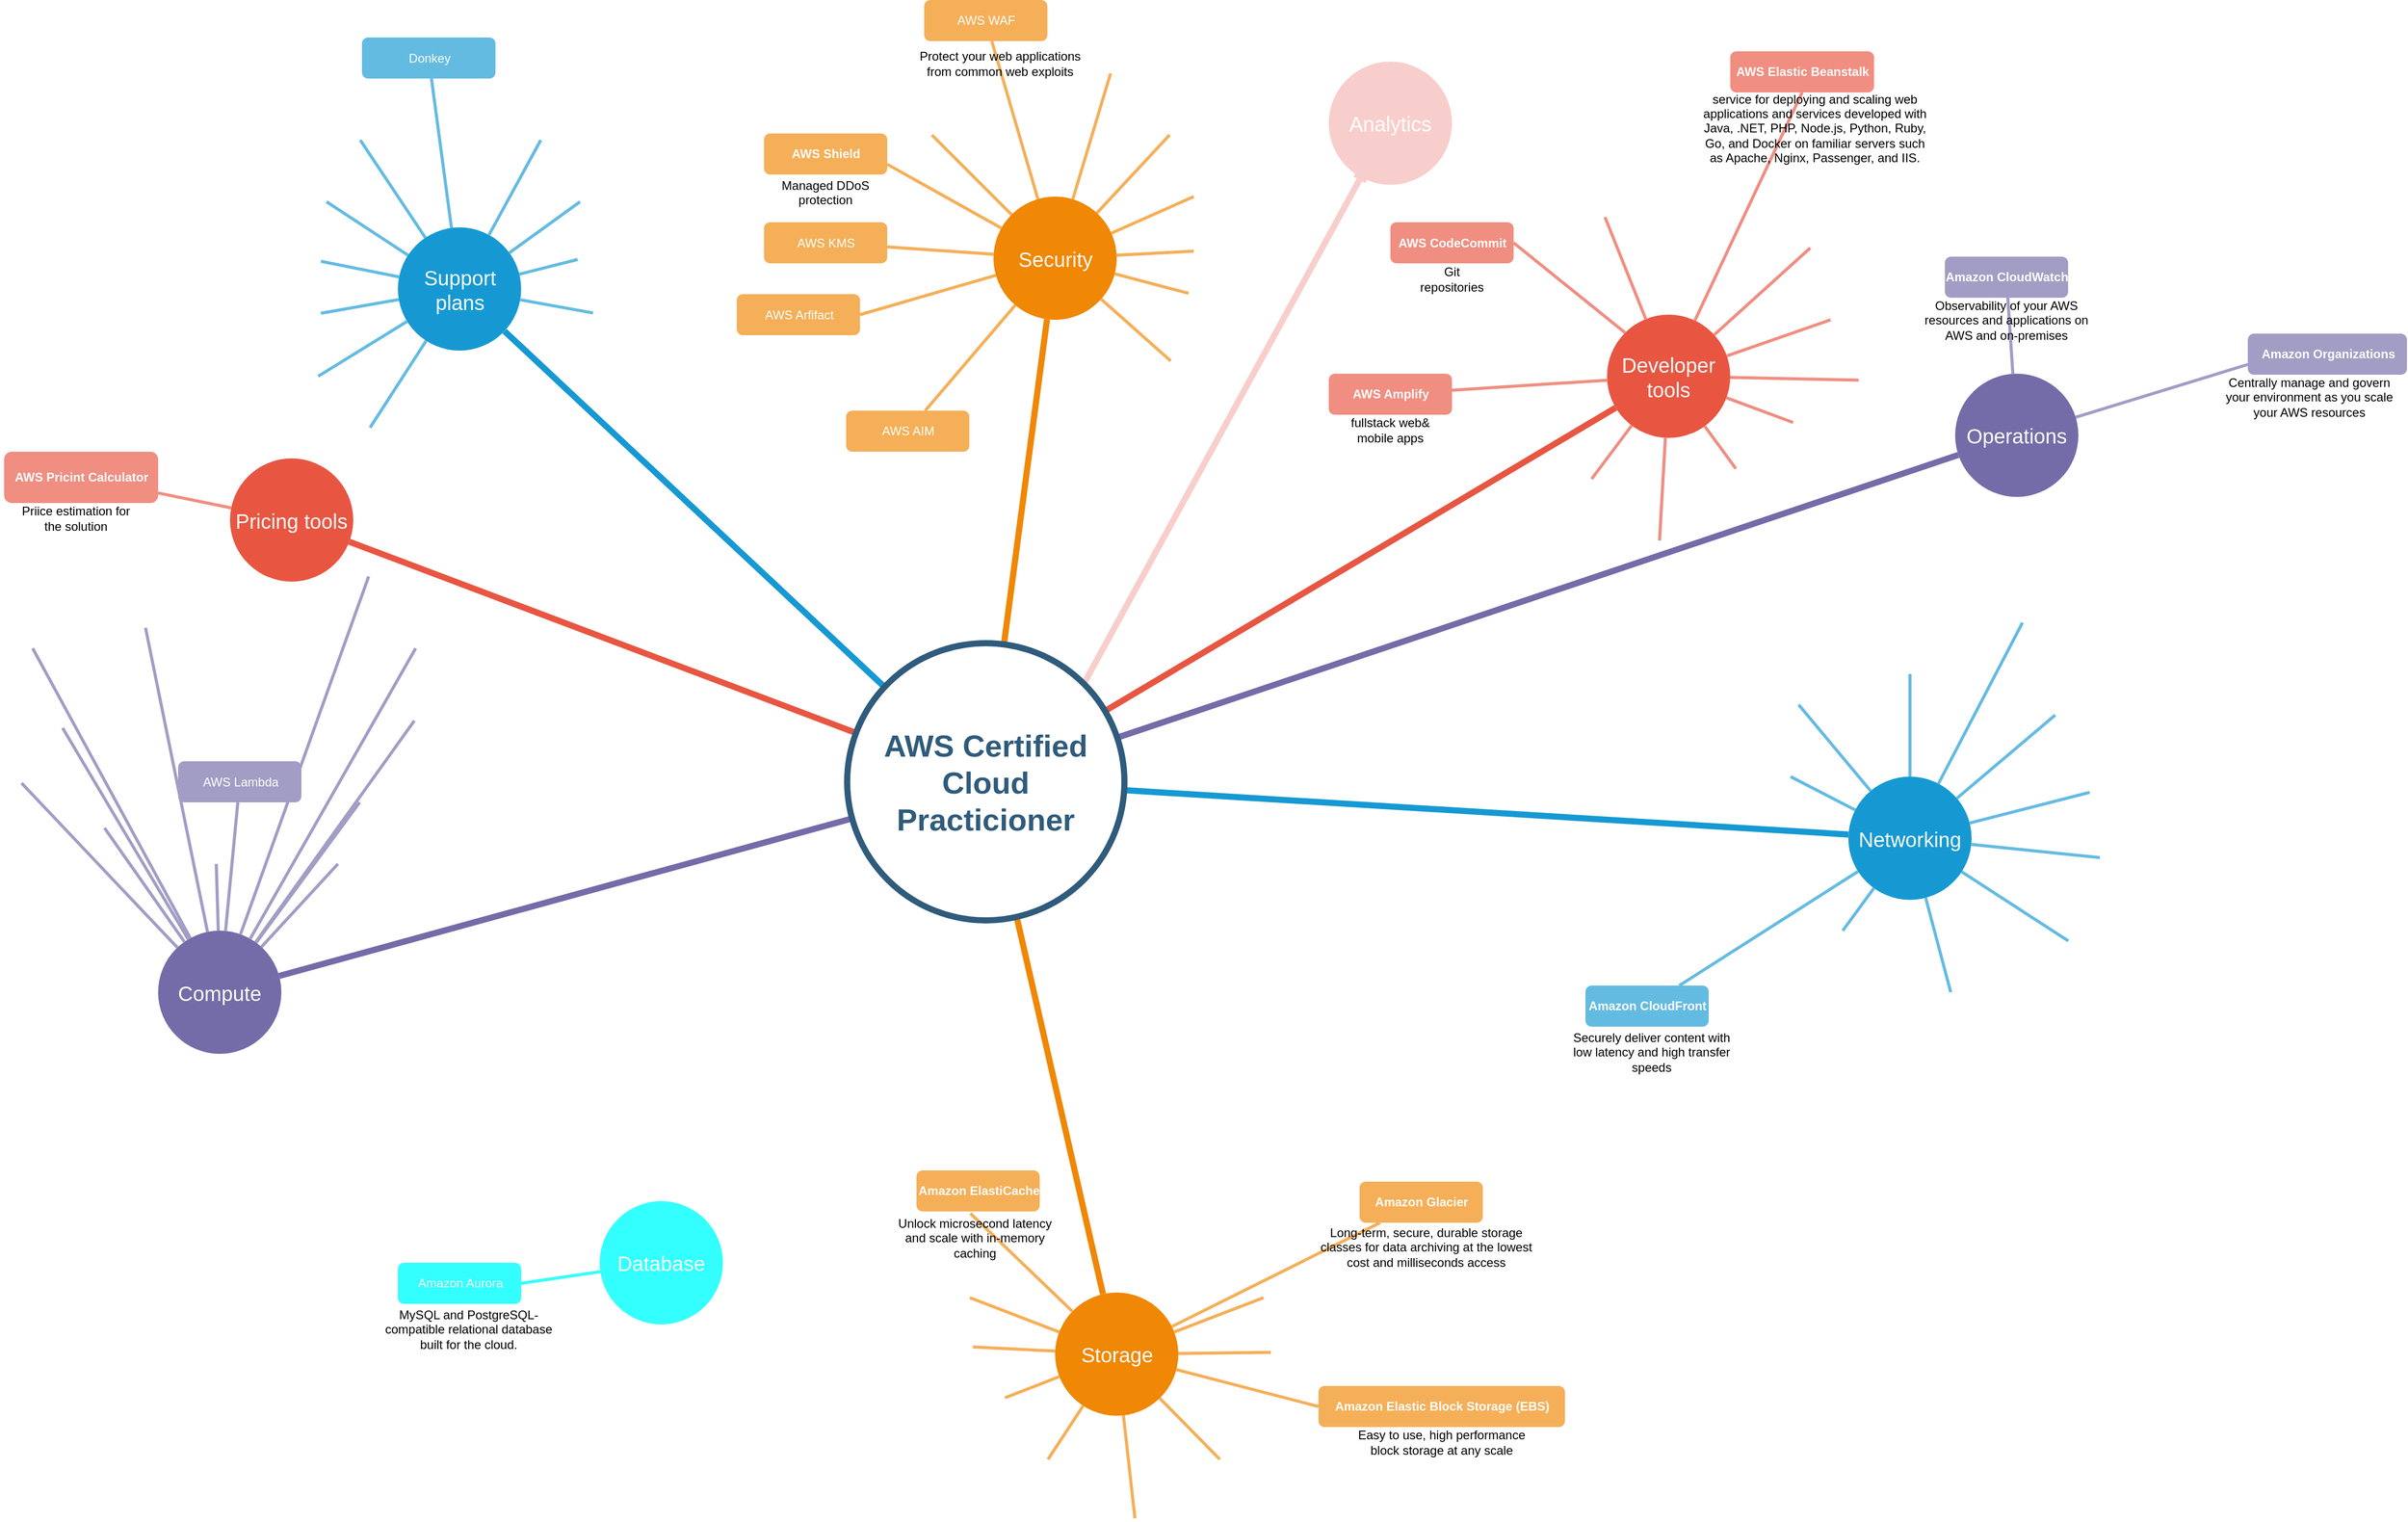 <mxfile version="17.4.5" type="github">
  <diagram id="6a731a19-8d31-9384-78a2-239565b7b9f0" name="Page-1">
    <mxGraphModel dx="1422" dy="762" grid="1" gridSize="10" guides="1" tooltips="1" connect="1" arrows="1" fold="1" page="1" pageScale="1" pageWidth="1169" pageHeight="827" background="none" math="0" shadow="0">
      <root>
        <mxCell id="0" />
        <mxCell id="1" parent="0" />
        <mxCell id="1350" value="Support&lt;br&gt;plans" style="ellipse;whiteSpace=wrap;html=1;shadow=0;fontFamily=Helvetica;fontSize=20;fontColor=#FFFFFF;align=center;strokeWidth=3;fillColor=#1699D3;strokeColor=none;" parent="1" vertex="1">
          <mxGeometry x="523.5" y="271.5" width="120" height="120" as="geometry" />
        </mxCell>
        <mxCell id="1351" value="Security" style="ellipse;whiteSpace=wrap;html=1;shadow=0;fontFamily=Helvetica;fontSize=20;fontColor=#FFFFFF;align=center;strokeWidth=3;fillColor=#F08705;strokeColor=none;gradientColor=none;" parent="1" vertex="1">
          <mxGeometry x="1103.5" y="241.5" width="120" height="120" as="geometry" />
        </mxCell>
        <mxCell id="P4CbewZ5qaZaSDbY6l-O-1546" style="rounded=0;orthogonalLoop=1;jettySize=auto;html=1;exitX=0;exitY=0;exitDx=0;exitDy=0;entryX=1;entryY=0.5;entryDx=0;entryDy=0;endArrow=none;endFill=0;startArrow=none;startFill=0;strokeColor=#F08E81;strokeWidth=3;" edge="1" parent="1" source="1352" target="P4CbewZ5qaZaSDbY6l-O-1542">
          <mxGeometry relative="1" as="geometry" />
        </mxCell>
        <mxCell id="1352" value="Developer tools" style="ellipse;whiteSpace=wrap;html=1;shadow=0;fontFamily=Helvetica;fontSize=20;fontColor=#FFFFFF;align=center;strokeWidth=3;fillColor=#E85642;strokeColor=none;" parent="1" vertex="1">
          <mxGeometry x="1701" y="356.5" width="120" height="120" as="geometry" />
        </mxCell>
        <mxCell id="1353" value="Networking" style="ellipse;whiteSpace=wrap;html=1;shadow=0;fontFamily=Helvetica;fontSize=20;fontColor=#FFFFFF;align=center;strokeWidth=3;fillColor=#1699D3;strokeColor=none;" parent="1" vertex="1">
          <mxGeometry x="1936" y="806.5" width="120" height="120" as="geometry" />
        </mxCell>
        <mxCell id="P4CbewZ5qaZaSDbY6l-O-1590" style="edgeStyle=none;rounded=0;orthogonalLoop=1;jettySize=auto;html=1;entryX=0;entryY=0.75;entryDx=0;entryDy=0;startArrow=none;startFill=0;endArrow=none;endFill=0;strokeColor=#A29DC5;strokeWidth=3;" edge="1" parent="1" source="1354" target="P4CbewZ5qaZaSDbY6l-O-1588">
          <mxGeometry relative="1" as="geometry" />
        </mxCell>
        <mxCell id="1354" value="Operations" style="ellipse;whiteSpace=wrap;html=1;shadow=0;fontFamily=Helvetica;fontSize=20;fontColor=#FFFFFF;align=center;strokeWidth=3;fillColor=#736ca8;strokeColor=none;" parent="1" vertex="1">
          <mxGeometry x="2040" y="414" width="120" height="120" as="geometry" />
        </mxCell>
        <mxCell id="1355" value="Storage" style="ellipse;whiteSpace=wrap;html=1;shadow=0;fontFamily=Helvetica;fontSize=20;fontColor=#FFFFFF;align=center;strokeWidth=3;fillColor=#F08705;strokeColor=none;" parent="1" vertex="1">
          <mxGeometry x="1163.5" y="1309" width="120" height="120" as="geometry" />
        </mxCell>
        <mxCell id="1356" value="Pricing tools" style="ellipse;whiteSpace=wrap;html=1;shadow=0;fontFamily=Helvetica;fontSize=20;fontColor=#FFFFFF;align=center;strokeWidth=3;fillColor=#E85642;strokeColor=none;" parent="1" vertex="1">
          <mxGeometry x="360" y="496.5" width="120" height="120" as="geometry" />
        </mxCell>
        <mxCell id="1357" value="AWS AIM" style="rounded=1;fillColor=#f5af58;strokeColor=none;strokeWidth=3;shadow=0;html=1;fontColor=#FFFFFF;" parent="1" vertex="1">
          <mxGeometry x="960" y="450" width="120" height="40" as="geometry" />
        </mxCell>
        <mxCell id="1359" style="endArrow=none;strokeWidth=6;strokeColor=#1699D3;html=1;" parent="1" source="1515" target="1350" edge="1">
          <mxGeometry relative="1" as="geometry" />
        </mxCell>
        <mxCell id="1360" style="endArrow=none;strokeWidth=6;strokeColor=#f08705;html=1;" parent="1" source="1515" target="1351" edge="1">
          <mxGeometry relative="1" as="geometry" />
        </mxCell>
        <mxCell id="1361" style="endArrow=none;strokeWidth=6;strokeColor=#E85642;html=1;" parent="1" source="1515" target="1352" edge="1">
          <mxGeometry relative="1" as="geometry" />
        </mxCell>
        <mxCell id="1362" style="endArrow=none;strokeWidth=6;strokeColor=#1699D3;html=1;" parent="1" source="1515" target="1353" edge="1">
          <mxGeometry relative="1" as="geometry" />
        </mxCell>
        <mxCell id="1363" style="endArrow=none;strokeWidth=6;strokeColor=#736CA8;html=1;" parent="1" source="1515" target="1516" edge="1">
          <mxGeometry relative="1" as="geometry" />
        </mxCell>
        <mxCell id="1364" style="endArrow=none;strokeWidth=6;strokeColor=#736ca8;html=1;" parent="1" source="1515" target="1354" edge="1">
          <mxGeometry relative="1" as="geometry" />
        </mxCell>
        <mxCell id="1365" value="" style="edgeStyle=none;endArrow=none;strokeWidth=6;strokeColor=#F08705;html=1;" parent="1" source="1515" target="1355" edge="1">
          <mxGeometry x="181" y="226.5" width="100" height="100" as="geometry">
            <mxPoint x="181" y="326.5" as="sourcePoint" />
            <mxPoint x="281" y="226.5" as="targetPoint" />
          </mxGeometry>
        </mxCell>
        <mxCell id="1366" value="" style="edgeStyle=none;endArrow=none;strokeWidth=6;strokeColor=#E85642;html=1;" parent="1" source="1515" target="1356" edge="1">
          <mxGeometry x="181" y="226.5" width="100" height="100" as="geometry">
            <mxPoint x="181" y="326.5" as="sourcePoint" />
            <mxPoint x="281" y="226.5" as="targetPoint" />
          </mxGeometry>
        </mxCell>
        <mxCell id="1372" value="Donkey" style="rounded=1;fillColor=#64BBE2;strokeColor=none;strokeWidth=3;shadow=0;html=1;fontColor=#FFFFFF;" parent="1" vertex="1">
          <mxGeometry x="488.5" y="86.5" width="130" height="40" as="geometry" />
        </mxCell>
        <mxCell id="1377" value="" style="edgeStyle=none;endArrow=none;strokeWidth=3;strokeColor=#64BBE2;html=1;" parent="1" source="1350" edge="1">
          <mxGeometry x="-221.5" y="56.5" width="100" height="100" as="geometry">
            <mxPoint x="-221.5" y="156.5" as="sourcePoint" />
            <mxPoint x="713.5" y="354.833" as="targetPoint" />
          </mxGeometry>
        </mxCell>
        <mxCell id="1378" value="" style="edgeStyle=none;endArrow=none;strokeWidth=3;strokeColor=#64BBE2;html=1;" parent="1" source="1350" edge="1">
          <mxGeometry x="-221.5" y="56.5" width="100" height="100" as="geometry">
            <mxPoint x="-221.5" y="156.5" as="sourcePoint" />
            <mxPoint x="496.403" y="466.5" as="targetPoint" />
          </mxGeometry>
        </mxCell>
        <mxCell id="1379" value="" style="edgeStyle=none;endArrow=none;strokeWidth=3;strokeColor=#64BBE2;html=1;" parent="1" source="1350" edge="1">
          <mxGeometry x="-221.5" y="56.5" width="100" height="100" as="geometry">
            <mxPoint x="-221.5" y="156.5" as="sourcePoint" />
            <mxPoint x="445.881" y="416.5" as="targetPoint" />
          </mxGeometry>
        </mxCell>
        <mxCell id="1380" value="" style="edgeStyle=none;endArrow=none;strokeWidth=3;strokeColor=#64BBE2;html=1;" parent="1" source="1350" edge="1">
          <mxGeometry x="-221.5" y="56.5" width="100" height="100" as="geometry">
            <mxPoint x="-221.5" y="156.5" as="sourcePoint" />
            <mxPoint x="448.5" y="355.125" as="targetPoint" />
          </mxGeometry>
        </mxCell>
        <mxCell id="1381" value="" style="edgeStyle=none;endArrow=none;strokeWidth=3;strokeColor=#64BBE2;html=1;" parent="1" source="1350" edge="1">
          <mxGeometry x="-221.5" y="56.5" width="100" height="100" as="geometry">
            <mxPoint x="-221.5" y="156.5" as="sourcePoint" />
            <mxPoint x="448.5" y="304.5" as="targetPoint" />
          </mxGeometry>
        </mxCell>
        <mxCell id="1382" value="" style="edgeStyle=none;endArrow=none;strokeWidth=3;strokeColor=#64BBE2;html=1;" parent="1" source="1350" edge="1">
          <mxGeometry x="-221.5" y="56.5" width="100" height="100" as="geometry">
            <mxPoint x="-221.5" y="156.5" as="sourcePoint" />
            <mxPoint x="453.976" y="246.5" as="targetPoint" />
          </mxGeometry>
        </mxCell>
        <mxCell id="1383" value="" style="edgeStyle=none;endArrow=none;strokeWidth=3;strokeColor=#64BBE2;html=1;" parent="1" source="1350" edge="1">
          <mxGeometry x="-221.5" y="56.5" width="100" height="100" as="geometry">
            <mxPoint x="-221.5" y="156.5" as="sourcePoint" />
            <mxPoint x="486.833" y="186.5" as="targetPoint" />
          </mxGeometry>
        </mxCell>
        <mxCell id="1384" value="" style="edgeStyle=none;endArrow=none;strokeWidth=3;strokeColor=#64BBE2;html=1;" parent="1" source="1350" target="1372" edge="1">
          <mxGeometry x="-221.5" y="56.5" width="100" height="100" as="geometry">
            <mxPoint x="-221.5" y="156.5" as="sourcePoint" />
            <mxPoint x="-121.5" y="56.5" as="targetPoint" />
          </mxGeometry>
        </mxCell>
        <mxCell id="1385" value="" style="edgeStyle=none;endArrow=none;strokeWidth=3;strokeColor=#64BBE2;html=1;" parent="1" source="1350" edge="1">
          <mxGeometry x="-221.5" y="56.5" width="100" height="100" as="geometry">
            <mxPoint x="-221.5" y="156.5" as="sourcePoint" />
            <mxPoint x="662.591" y="186.5" as="targetPoint" />
          </mxGeometry>
        </mxCell>
        <mxCell id="1386" value="" style="edgeStyle=none;endArrow=none;strokeWidth=3;strokeColor=#64BBE2;html=1;" parent="1" source="1350" edge="1">
          <mxGeometry x="-221.5" y="56.5" width="100" height="100" as="geometry">
            <mxPoint x="-221.5" y="156.5" as="sourcePoint" />
            <mxPoint x="700.881" y="246.5" as="targetPoint" />
          </mxGeometry>
        </mxCell>
        <mxCell id="1387" value="" style="edgeStyle=none;endArrow=none;strokeWidth=3;strokeColor=#64BBE2;html=1;" parent="1" source="1350" edge="1">
          <mxGeometry x="-221.5" y="56.5" width="100" height="100" as="geometry">
            <mxPoint x="-221.5" y="156.5" as="sourcePoint" />
            <mxPoint x="698.5" y="302.75" as="targetPoint" />
          </mxGeometry>
        </mxCell>
        <mxCell id="1399" value="" style="edgeStyle=none;endArrow=none;strokeWidth=3;strokeColor=#F5AF58;html=1;" parent="1" source="1351" target="1357" edge="1">
          <mxGeometry x="3.5" y="21.5" width="100" height="100" as="geometry">
            <mxPoint x="3.5" y="121.5" as="sourcePoint" />
            <mxPoint x="103.5" y="21.5" as="targetPoint" />
          </mxGeometry>
        </mxCell>
        <mxCell id="1400" value="" style="edgeStyle=none;endArrow=none;strokeWidth=3;strokeColor=#F5AF58;html=1;entryX=1;entryY=0.5;entryDx=0;entryDy=0;" parent="1" source="1351" edge="1" target="XBXUHwZQsRKUEbLr382d-1542">
          <mxGeometry x="3.5" y="21.5" width="100" height="100" as="geometry">
            <mxPoint x="3.5" y="121.5" as="sourcePoint" />
            <mxPoint x="1033.5" y="342.553" as="targetPoint" />
          </mxGeometry>
        </mxCell>
        <mxCell id="1401" value="" style="edgeStyle=none;endArrow=none;strokeWidth=3;strokeColor=#F5AF58;html=1;" parent="1" source="1351" edge="1" target="Go3iSsEfG03xtx_T8QIx-1542">
          <mxGeometry x="3.5" y="21.5" width="100" height="100" as="geometry">
            <mxPoint x="3.5" y="121.5" as="sourcePoint" />
            <mxPoint x="1023.5" y="294.5" as="targetPoint" />
          </mxGeometry>
        </mxCell>
        <mxCell id="1402" value="" style="edgeStyle=none;endArrow=none;strokeWidth=3;strokeColor=#F5AF58;html=1;entryX=1;entryY=0.75;entryDx=0;entryDy=0;" parent="1" source="1351" edge="1" target="P4CbewZ5qaZaSDbY6l-O-1575">
          <mxGeometry x="3.5" y="21.5" width="100" height="100" as="geometry">
            <mxPoint x="3.5" y="121.5" as="sourcePoint" />
            <mxPoint x="1028.5" y="241.5" as="targetPoint" />
          </mxGeometry>
        </mxCell>
        <mxCell id="1403" value="" style="edgeStyle=none;endArrow=none;strokeWidth=3;strokeColor=#F5AF58;html=1;" parent="1" source="1351" edge="1">
          <mxGeometry x="3.5" y="21.5" width="100" height="100" as="geometry">
            <mxPoint x="3.5" y="121.5" as="sourcePoint" />
            <mxPoint x="1043.5" y="181.5" as="targetPoint" />
          </mxGeometry>
        </mxCell>
        <mxCell id="1404" value="" style="edgeStyle=none;endArrow=none;strokeWidth=3;strokeColor=#F5AF58;html=1;" parent="1" source="1351" edge="1" target="P4CbewZ5qaZaSDbY6l-O-1578">
          <mxGeometry x="3.5" y="21.5" width="100" height="100" as="geometry">
            <mxPoint x="3.5" y="121.5" as="sourcePoint" />
            <mxPoint x="1100.5" y="121.5" as="targetPoint" />
          </mxGeometry>
        </mxCell>
        <mxCell id="1405" value="" style="edgeStyle=none;endArrow=none;strokeWidth=3;strokeColor=#F5AF58;html=1;" parent="1" source="1351" edge="1">
          <mxGeometry x="3.5" y="21.5" width="100" height="100" as="geometry">
            <mxPoint x="3.5" y="121.5" as="sourcePoint" />
            <mxPoint x="1217.5" y="121.5" as="targetPoint" />
          </mxGeometry>
        </mxCell>
        <mxCell id="1406" value="" style="edgeStyle=none;endArrow=none;strokeWidth=3;strokeColor=#F5AF58;html=1;" parent="1" source="1351" edge="1">
          <mxGeometry x="3.5" y="21.5" width="100" height="100" as="geometry">
            <mxPoint x="3.5" y="121.5" as="sourcePoint" />
            <mxPoint x="1274.929" y="181.5" as="targetPoint" />
          </mxGeometry>
        </mxCell>
        <mxCell id="1407" value="" style="edgeStyle=none;endArrow=none;strokeWidth=3;strokeColor=#F5AF58;html=1;" parent="1" source="1351" edge="1">
          <mxGeometry x="3.5" y="21.5" width="100" height="100" as="geometry">
            <mxPoint x="3.5" y="121.5" as="sourcePoint" />
            <mxPoint x="1298.5" y="241.5" as="targetPoint" />
          </mxGeometry>
        </mxCell>
        <mxCell id="1408" value="" style="edgeStyle=none;endArrow=none;strokeWidth=3;strokeColor=#F5AF58;html=1;" parent="1" source="1351" edge="1">
          <mxGeometry x="3.5" y="21.5" width="100" height="100" as="geometry">
            <mxPoint x="3.5" y="121.5" as="sourcePoint" />
            <mxPoint x="1298.5" y="294.577" as="targetPoint" />
          </mxGeometry>
        </mxCell>
        <mxCell id="1409" value="" style="edgeStyle=none;endArrow=none;strokeWidth=3;strokeColor=#F5AF58;html=1;" parent="1" source="1351" edge="1">
          <mxGeometry x="3.5" y="21.5" width="100" height="100" as="geometry">
            <mxPoint x="3.5" y="121.5" as="sourcePoint" />
            <mxPoint x="1293.5" y="335.711" as="targetPoint" />
          </mxGeometry>
        </mxCell>
        <mxCell id="1410" value="" style="edgeStyle=none;endArrow=none;strokeWidth=3;strokeColor=#F5AF58;html=1;" parent="1" source="1351" edge="1">
          <mxGeometry x="3.5" y="21.5" width="100" height="100" as="geometry">
            <mxPoint x="3.5" y="121.5" as="sourcePoint" />
            <mxPoint x="1276" y="401.5" as="targetPoint" />
          </mxGeometry>
        </mxCell>
        <mxCell id="1423" value="" style="edgeStyle=none;endArrow=none;strokeWidth=3;strokeColor=#F08E81;html=1;" parent="1" source="1352" edge="1">
          <mxGeometry x="31" y="106.5" width="100" height="100" as="geometry">
            <mxPoint x="31" y="206.5" as="sourcePoint" />
            <mxPoint x="1686" y="516.5" as="targetPoint" />
          </mxGeometry>
        </mxCell>
        <mxCell id="1424" value="" style="edgeStyle=none;endArrow=none;strokeWidth=3;strokeColor=#F08E81;html=1;" parent="1" source="1352" target="1413" edge="1">
          <mxGeometry x="31" y="106.5" width="100" height="100" as="geometry">
            <mxPoint x="31" y="206.5" as="sourcePoint" />
            <mxPoint x="131" y="106.5" as="targetPoint" />
          </mxGeometry>
        </mxCell>
        <mxCell id="1427" value="" style="edgeStyle=none;endArrow=none;strokeWidth=3;strokeColor=#F08E81;html=1;" parent="1" source="1352" edge="1">
          <mxGeometry x="31" y="106.5" width="100" height="100" as="geometry">
            <mxPoint x="31" y="206.5" as="sourcePoint" />
            <mxPoint x="1699" y="261.5" as="targetPoint" />
          </mxGeometry>
        </mxCell>
        <mxCell id="1428" value="" style="edgeStyle=none;endArrow=none;strokeWidth=3;strokeColor=#F08E81;html=1;entryX=0.5;entryY=1;entryDx=0;entryDy=0;" parent="1" source="1352" edge="1" target="P4CbewZ5qaZaSDbY6l-O-1584">
          <mxGeometry x="31" y="106.5" width="100" height="100" as="geometry">
            <mxPoint x="31" y="206.5" as="sourcePoint" />
            <mxPoint x="1820.348" y="206.5" as="targetPoint" />
          </mxGeometry>
        </mxCell>
        <mxCell id="1429" value="" style="edgeStyle=none;endArrow=none;strokeWidth=3;strokeColor=#F08E81;html=1;" parent="1" source="1352" edge="1">
          <mxGeometry x="31" y="106.5" width="100" height="100" as="geometry">
            <mxPoint x="31" y="206.5" as="sourcePoint" />
            <mxPoint x="1898.931" y="291.5" as="targetPoint" />
          </mxGeometry>
        </mxCell>
        <mxCell id="1430" value="" style="edgeStyle=none;endArrow=none;strokeWidth=3;strokeColor=#F08E81;html=1;" parent="1" source="1352" edge="1">
          <mxGeometry x="31" y="106.5" width="100" height="100" as="geometry">
            <mxPoint x="31" y="206.5" as="sourcePoint" />
            <mxPoint x="1918.667" y="361.5" as="targetPoint" />
          </mxGeometry>
        </mxCell>
        <mxCell id="1431" value="" style="edgeStyle=none;endArrow=none;strokeWidth=3;strokeColor=#F08E81;html=1;" parent="1" source="1352" edge="1">
          <mxGeometry x="31" y="106.5" width="100" height="100" as="geometry">
            <mxPoint x="31" y="206.5" as="sourcePoint" />
            <mxPoint x="1946" y="420.276" as="targetPoint" />
          </mxGeometry>
        </mxCell>
        <mxCell id="1432" value="" style="edgeStyle=none;endArrow=none;strokeWidth=3;strokeColor=#F08E81;html=1;" parent="1" source="1352" edge="1">
          <mxGeometry x="31" y="106.5" width="100" height="100" as="geometry">
            <mxPoint x="31" y="206.5" as="sourcePoint" />
            <mxPoint x="1882.154" y="461.5" as="targetPoint" />
          </mxGeometry>
        </mxCell>
        <mxCell id="1433" value="" style="edgeStyle=none;endArrow=none;strokeWidth=3;strokeColor=#F08E81;html=1;" parent="1" source="1352" edge="1">
          <mxGeometry x="31" y="106.5" width="100" height="100" as="geometry">
            <mxPoint x="31" y="206.5" as="sourcePoint" />
            <mxPoint x="1826.455" y="506.5" as="targetPoint" />
          </mxGeometry>
        </mxCell>
        <mxCell id="1434" value="" style="edgeStyle=none;endArrow=none;strokeWidth=3;strokeColor=#F08E81;html=1;" parent="1" source="1352" edge="1">
          <mxGeometry x="31" y="106.5" width="100" height="100" as="geometry">
            <mxPoint x="31" y="206.5" as="sourcePoint" />
            <mxPoint x="1752.111" y="576.5" as="targetPoint" />
          </mxGeometry>
        </mxCell>
        <mxCell id="1446" value="" style="edgeStyle=none;endArrow=none;strokeWidth=3;strokeColor=#64BBE2;html=1;" parent="1" source="1353" edge="1">
          <mxGeometry x="-24" y="196.5" width="100" height="100" as="geometry">
            <mxPoint x="-24" y="296.5" as="sourcePoint" />
            <mxPoint x="1879.75" y="806.5" as="targetPoint" />
          </mxGeometry>
        </mxCell>
        <mxCell id="1447" value="" style="edgeStyle=none;endArrow=none;strokeWidth=3;strokeColor=#64BBE2;html=1;" parent="1" source="1353" edge="1">
          <mxGeometry x="-24" y="196.5" width="100" height="100" as="geometry">
            <mxPoint x="-24" y="296.5" as="sourcePoint" />
            <mxPoint x="1887.667" y="736.5" as="targetPoint" />
          </mxGeometry>
        </mxCell>
        <mxCell id="1448" value="" style="edgeStyle=none;endArrow=none;strokeWidth=3;strokeColor=#64BBE2;html=1;" parent="1" source="1353" edge="1">
          <mxGeometry x="-24" y="196.5" width="100" height="100" as="geometry">
            <mxPoint x="-24" y="296.5" as="sourcePoint" />
            <mxPoint x="1996" y="706.5" as="targetPoint" />
          </mxGeometry>
        </mxCell>
        <mxCell id="1449" value="" style="edgeStyle=none;endArrow=none;strokeWidth=3;strokeColor=#64BBE2;html=1;" parent="1" source="1353" edge="1">
          <mxGeometry x="-24" y="196.5" width="100" height="100" as="geometry">
            <mxPoint x="-24" y="296.5" as="sourcePoint" />
            <mxPoint x="2105.565" y="656.5" as="targetPoint" />
          </mxGeometry>
        </mxCell>
        <mxCell id="1450" value="" style="edgeStyle=none;endArrow=none;strokeWidth=3;strokeColor=#64BBE2;html=1;" parent="1" source="1353" edge="1">
          <mxGeometry x="-24" y="196.5" width="100" height="100" as="geometry">
            <mxPoint x="-24" y="296.5" as="sourcePoint" />
            <mxPoint x="2137.429" y="746.5" as="targetPoint" />
          </mxGeometry>
        </mxCell>
        <mxCell id="1451" value="" style="edgeStyle=none;endArrow=none;strokeWidth=3;strokeColor=#64BBE2;html=1;" parent="1" source="1353" edge="1">
          <mxGeometry x="-24" y="196.5" width="100" height="100" as="geometry">
            <mxPoint x="-24" y="296.5" as="sourcePoint" />
            <mxPoint x="2171" y="821.819" as="targetPoint" />
          </mxGeometry>
        </mxCell>
        <mxCell id="1452" value="" style="edgeStyle=none;endArrow=none;strokeWidth=3;strokeColor=#64BBE2;html=1;" parent="1" source="1353" edge="1">
          <mxGeometry x="-24" y="196.5" width="100" height="100" as="geometry">
            <mxPoint x="-24" y="296.5" as="sourcePoint" />
            <mxPoint x="2181" y="885.378" as="targetPoint" />
          </mxGeometry>
        </mxCell>
        <mxCell id="1453" value="" style="edgeStyle=none;endArrow=none;strokeWidth=3;strokeColor=#64BBE2;html=1;" parent="1" source="1353" edge="1">
          <mxGeometry x="-24" y="196.5" width="100" height="100" as="geometry">
            <mxPoint x="-24" y="296.5" as="sourcePoint" />
            <mxPoint x="2150.167" y="966.5" as="targetPoint" />
          </mxGeometry>
        </mxCell>
        <mxCell id="1454" value="" style="edgeStyle=none;endArrow=none;strokeWidth=3;strokeColor=#64BBE2;html=1;" parent="1" source="1353" edge="1">
          <mxGeometry x="-24" y="196.5" width="100" height="100" as="geometry">
            <mxPoint x="-24" y="296.5" as="sourcePoint" />
            <mxPoint x="2035.706" y="1016.5" as="targetPoint" />
          </mxGeometry>
        </mxCell>
        <mxCell id="1455" value="" style="edgeStyle=none;endArrow=none;strokeWidth=3;strokeColor=#64BBE2;html=1;" parent="1" source="1353" edge="1">
          <mxGeometry x="-24" y="196.5" width="100" height="100" as="geometry">
            <mxPoint x="-24" y="296.5" as="sourcePoint" />
            <mxPoint x="1930.545" y="956.5" as="targetPoint" />
          </mxGeometry>
        </mxCell>
        <mxCell id="1456" value="" style="edgeStyle=none;endArrow=none;strokeWidth=3;strokeColor=#64BBE2;html=1;" parent="1" source="1353" target="1445" edge="1">
          <mxGeometry x="-24" y="196.5" width="100" height="100" as="geometry">
            <mxPoint x="-24" y="296.5" as="sourcePoint" />
            <mxPoint x="76" y="196.5" as="targetPoint" />
          </mxGeometry>
        </mxCell>
        <mxCell id="1463" value="" style="edgeStyle=none;endArrow=none;strokeWidth=3;strokeColor=#A29DC5;html=1;" parent="1" source="1354" target="1460" edge="1">
          <mxGeometry x="251" y="-103.5" width="100" height="100" as="geometry">
            <mxPoint x="251" y="-3.5" as="sourcePoint" />
            <mxPoint x="351" y="-103.5" as="targetPoint" />
          </mxGeometry>
        </mxCell>
        <mxCell id="1479" value="" style="edgeStyle=none;endArrow=none;strokeWidth=3;strokeColor=#F5AF58;html=1;" parent="1" source="1355" target="1478" edge="1">
          <mxGeometry x="243.5" y="39" width="100" height="100" as="geometry">
            <mxPoint x="243.5" y="139" as="sourcePoint" />
            <mxPoint x="343.5" y="39" as="targetPoint" />
          </mxGeometry>
        </mxCell>
        <mxCell id="1480" value="" style="edgeStyle=none;endArrow=none;strokeWidth=3;strokeColor=#F5AF58;html=1;" parent="1" source="1355" edge="1">
          <mxGeometry x="243.5" y="39" width="100" height="100" as="geometry">
            <mxPoint x="243.5" y="139" as="sourcePoint" />
            <mxPoint x="1366.5" y="1314" as="targetPoint" />
          </mxGeometry>
        </mxCell>
        <mxCell id="1481" value="" style="edgeStyle=none;endArrow=none;strokeWidth=3;strokeColor=#F5AF58;html=1;" parent="1" source="1355" edge="1">
          <mxGeometry x="243.5" y="39" width="100" height="100" as="geometry">
            <mxPoint x="243.5" y="139" as="sourcePoint" />
            <mxPoint x="1373.5" y="1367.214" as="targetPoint" />
          </mxGeometry>
        </mxCell>
        <mxCell id="1482" value="" style="edgeStyle=none;endArrow=none;strokeWidth=3;strokeColor=#F5AF58;html=1;entryX=0;entryY=0.5;entryDx=0;entryDy=0;" parent="1" source="1355" edge="1" target="P4CbewZ5qaZaSDbY6l-O-1566">
          <mxGeometry x="243.5" y="39" width="100" height="100" as="geometry">
            <mxPoint x="243.5" y="139" as="sourcePoint" />
            <mxPoint x="1349.3" y="1411.5" as="targetPoint" />
          </mxGeometry>
        </mxCell>
        <mxCell id="1483" value="" style="edgeStyle=none;endArrow=none;strokeWidth=3;strokeColor=#F5AF58;html=1;" parent="1" source="1355" edge="1">
          <mxGeometry x="243.5" y="39" width="100" height="100" as="geometry">
            <mxPoint x="243.5" y="139" as="sourcePoint" />
            <mxPoint x="1323.908" y="1471.5" as="targetPoint" />
          </mxGeometry>
        </mxCell>
        <mxCell id="1484" value="" style="edgeStyle=none;endArrow=none;strokeWidth=3;strokeColor=#F5AF58;html=1;" parent="1" source="1355" edge="1">
          <mxGeometry x="243.5" y="39" width="100" height="100" as="geometry">
            <mxPoint x="243.5" y="139" as="sourcePoint" />
            <mxPoint x="1241.278" y="1529" as="targetPoint" />
          </mxGeometry>
        </mxCell>
        <mxCell id="1485" value="" style="edgeStyle=none;endArrow=none;strokeWidth=3;strokeColor=#F5AF58;html=1;" parent="1" source="1355" edge="1">
          <mxGeometry x="243.5" y="39" width="100" height="100" as="geometry">
            <mxPoint x="243.5" y="139" as="sourcePoint" />
            <mxPoint x="1156.561" y="1471.5" as="targetPoint" />
          </mxGeometry>
        </mxCell>
        <mxCell id="1486" value="" style="edgeStyle=none;endArrow=none;strokeWidth=3;strokeColor=#F5AF58;html=1;" parent="1" source="1355" edge="1">
          <mxGeometry x="243.5" y="39" width="100" height="100" as="geometry">
            <mxPoint x="243.5" y="139" as="sourcePoint" />
            <mxPoint x="1114.7" y="1411.5" as="targetPoint" />
          </mxGeometry>
        </mxCell>
        <mxCell id="1487" value="" style="edgeStyle=none;endArrow=none;strokeWidth=3;strokeColor=#F5AF58;html=1;" parent="1" source="1355" edge="1">
          <mxGeometry x="243.5" y="39" width="100" height="100" as="geometry">
            <mxPoint x="243.5" y="139" as="sourcePoint" />
            <mxPoint x="1083.5" y="1362" as="targetPoint" />
          </mxGeometry>
        </mxCell>
        <mxCell id="1488" value="" style="edgeStyle=none;endArrow=none;strokeWidth=3;strokeColor=#F5AF58;html=1;" parent="1" source="1355" edge="1">
          <mxGeometry x="243.5" y="39" width="100" height="100" as="geometry">
            <mxPoint x="243.5" y="139" as="sourcePoint" />
            <mxPoint x="1080.5" y="1314" as="targetPoint" />
          </mxGeometry>
        </mxCell>
        <mxCell id="1489" value="" style="edgeStyle=none;endArrow=none;strokeWidth=3;strokeColor=#F5AF58;html=1;entryX=0.438;entryY=1.05;entryDx=0;entryDy=0;entryPerimeter=0;" parent="1" source="1355" edge="1" target="P4CbewZ5qaZaSDbY6l-O-1572">
          <mxGeometry x="243.5" y="39" width="100" height="100" as="geometry">
            <mxPoint x="243.5" y="139" as="sourcePoint" />
            <mxPoint x="1107.786" y="1249" as="targetPoint" />
          </mxGeometry>
        </mxCell>
        <mxCell id="1504" value="" style="edgeStyle=none;endArrow=none;strokeWidth=3;strokeColor=#F08E81;html=1;" parent="1" source="1356" target="1491" edge="1">
          <mxGeometry x="188.5" y="51.5" width="100" height="100" as="geometry">
            <mxPoint x="188.5" y="151.5" as="sourcePoint" />
            <mxPoint x="288.5" y="51.5" as="targetPoint" />
          </mxGeometry>
        </mxCell>
        <mxCell id="1514" style="edgeStyle=orthogonalEdgeStyle;rounded=0;html=1;exitX=0.75;exitY=0;entryX=0.75;entryY=0;startArrow=none;startFill=0;endArrow=block;endFill=1;jettySize=auto;orthogonalLoop=1;strokeColor=#12aab5;strokeWidth=6;fontSize=20;fontColor=#2F5B7C;" parent="1" edge="1">
          <mxGeometry relative="1" as="geometry">
            <mxPoint x="1611" y="371.5" as="sourcePoint" />
            <mxPoint x="1611" y="371.5" as="targetPoint" />
          </mxGeometry>
        </mxCell>
        <mxCell id="Go3iSsEfG03xtx_T8QIx-1545" style="rounded=1;orthogonalLoop=1;jettySize=auto;html=1;exitX=1;exitY=0;exitDx=0;exitDy=0;endArrow=baseDash;endFill=0;strokeColor=#F8CECC;strokeWidth=6;" parent="1" source="1515" target="Go3iSsEfG03xtx_T8QIx-1544" edge="1">
          <mxGeometry relative="1" as="geometry" />
        </mxCell>
        <mxCell id="1515" value="AWS Certified Cloud &lt;br&gt;Practicioner" style="ellipse;whiteSpace=wrap;html=1;shadow=0;fontFamily=Helvetica;fontSize=30;fontColor=#2F5B7C;align=center;strokeColor=#2F5B7C;strokeWidth=6;fillColor=#FFFFFF;fontStyle=1;gradientColor=none;" parent="1" vertex="1">
          <mxGeometry x="961" y="676.5" width="270" height="270" as="geometry" />
        </mxCell>
        <mxCell id="1516" value="Compute" style="ellipse;whiteSpace=wrap;html=1;shadow=0;fontFamily=Helvetica;fontSize=20;fontColor=#FFFFFF;align=center;strokeWidth=3;fillColor=#736ca8;strokeColor=none;" parent="1" vertex="1">
          <mxGeometry x="290" y="956.5" width="120" height="120" as="geometry" />
        </mxCell>
        <mxCell id="1518" value="AWS Lambda" style="rounded=1;fillColor=#a29dc5;strokeColor=none;strokeWidth=3;shadow=0;html=1;fontColor=#FFFFFF;" parent="1" vertex="1">
          <mxGeometry x="309.5" y="791.5" width="120" height="40" as="geometry" />
        </mxCell>
        <mxCell id="1528" value="" style="edgeStyle=none;endArrow=none;strokeWidth=3;strokeColor=#A29DC5;html=1;" parent="1" source="1516" edge="1">
          <mxGeometry x="-1498" y="-303.5" width="100" height="100" as="geometry">
            <mxPoint x="-1498" y="-203.5" as="sourcePoint" />
            <mxPoint x="277.714" y="661.5" as="targetPoint" />
          </mxGeometry>
        </mxCell>
        <mxCell id="1530" value="" style="edgeStyle=none;endArrow=none;strokeWidth=3;strokeColor=#A29DC5;html=1;" parent="1" source="1516" target="1518" edge="1">
          <mxGeometry x="-1498" y="-303.5" width="100" height="100" as="geometry">
            <mxPoint x="-1498" y="-203.5" as="sourcePoint" />
            <mxPoint x="-1398" y="-303.5" as="targetPoint" />
          </mxGeometry>
        </mxCell>
        <mxCell id="1531" value="" style="edgeStyle=none;endArrow=none;strokeWidth=3;strokeColor=#A29DC5;html=1;" parent="1" source="1516" edge="1">
          <mxGeometry x="-1498" y="-303.5" width="100" height="100" as="geometry">
            <mxPoint x="-1498" y="-203.5" as="sourcePoint" />
            <mxPoint x="495.026" y="611.5" as="targetPoint" />
          </mxGeometry>
        </mxCell>
        <mxCell id="1532" value="" style="edgeStyle=none;endArrow=none;strokeWidth=3;strokeColor=#A29DC5;html=1;" parent="1" source="1516" edge="1">
          <mxGeometry x="-1498" y="-303.5" width="100" height="100" as="geometry">
            <mxPoint x="-1498" y="-203.5" as="sourcePoint" />
            <mxPoint x="540.75" y="681.5" as="targetPoint" />
          </mxGeometry>
        </mxCell>
        <mxCell id="1533" value="" style="edgeStyle=none;endArrow=none;strokeWidth=3;strokeColor=#A29DC5;html=1;" parent="1" source="1516" edge="1">
          <mxGeometry x="-1498" y="-303.5" width="100" height="100" as="geometry">
            <mxPoint x="-1498" y="-203.5" as="sourcePoint" />
            <mxPoint x="539.5" y="752.049" as="targetPoint" />
          </mxGeometry>
        </mxCell>
        <mxCell id="1534" value="" style="edgeStyle=none;endArrow=none;strokeWidth=3;strokeColor=#A29DC5;html=1;" parent="1" source="1516" edge="1">
          <mxGeometry x="-1498" y="-303.5" width="100" height="100" as="geometry">
            <mxPoint x="-1498" y="-203.5" as="sourcePoint" />
            <mxPoint x="167.833" y="681.5" as="targetPoint" />
          </mxGeometry>
        </mxCell>
        <mxCell id="1535" value="" style="edgeStyle=none;endArrow=none;strokeWidth=3;strokeColor=#A29DC5;html=1;" parent="1" source="1516" edge="1">
          <mxGeometry x="-1498" y="-303.5" width="100" height="100" as="geometry">
            <mxPoint x="-1498" y="-203.5" as="sourcePoint" />
            <mxPoint x="486.286" y="831.5" as="targetPoint" />
          </mxGeometry>
        </mxCell>
        <mxCell id="1536" value="" style="edgeStyle=none;endArrow=none;strokeWidth=3;strokeColor=#A29DC5;html=1;" parent="1" source="1516" edge="1">
          <mxGeometry x="-1498" y="-303.5" width="100" height="100" as="geometry">
            <mxPoint x="-1498" y="-203.5" as="sourcePoint" />
            <mxPoint x="465.077" y="891.5" as="targetPoint" />
          </mxGeometry>
        </mxCell>
        <mxCell id="1537" value="" style="edgeStyle=none;endArrow=none;strokeWidth=3;strokeColor=#A29DC5;html=1;" parent="1" source="1516" edge="1">
          <mxGeometry x="-1498" y="-303.5" width="100" height="100" as="geometry">
            <mxPoint x="-1498" y="-203.5" as="sourcePoint" />
            <mxPoint x="346.615" y="891.5" as="targetPoint" />
          </mxGeometry>
        </mxCell>
        <mxCell id="1538" value="" style="edgeStyle=none;endArrow=none;strokeWidth=3;strokeColor=#A29DC5;html=1;" parent="1" source="1516" edge="1">
          <mxGeometry x="-1498" y="-303.5" width="100" height="100" as="geometry">
            <mxPoint x="-1498" y="-203.5" as="sourcePoint" />
            <mxPoint x="237.789" y="856.5" as="targetPoint" />
          </mxGeometry>
        </mxCell>
        <mxCell id="1539" value="" style="edgeStyle=none;endArrow=none;strokeWidth=3;strokeColor=#A29DC5;html=1;" parent="1" source="1516" edge="1">
          <mxGeometry x="-1498" y="-303.5" width="100" height="100" as="geometry">
            <mxPoint x="-1498" y="-203.5" as="sourcePoint" />
            <mxPoint x="157" y="812.773" as="targetPoint" />
          </mxGeometry>
        </mxCell>
        <mxCell id="1540" value="" style="edgeStyle=none;endArrow=none;strokeWidth=3;strokeColor=#A29DC5;html=1;" parent="1" source="1516" edge="1">
          <mxGeometry x="-1498" y="-303.5" width="100" height="100" as="geometry">
            <mxPoint x="-1498" y="-203.5" as="sourcePoint" />
            <mxPoint x="197" y="759.16" as="targetPoint" />
          </mxGeometry>
        </mxCell>
        <mxCell id="1542" style="edgeStyle=none;rounded=0;html=1;exitX=0.5;exitY=1;endArrow=none;endFill=0;jettySize=auto;orthogonalLoop=1;strokeColor=#736CA8;strokeWidth=2;fillColor=#64bbe2;fontSize=20;fontColor=#23445D;" parent="1" edge="1">
          <mxGeometry relative="1" as="geometry">
            <mxPoint x="137" y="771.5" as="sourcePoint" />
            <mxPoint x="137" y="771.5" as="targetPoint" />
          </mxGeometry>
        </mxCell>
        <mxCell id="XBXUHwZQsRKUEbLr382d-1542" value="AWS Arfifact" style="rounded=1;fillColor=#f5af58;strokeColor=none;strokeWidth=3;shadow=0;html=1;fontColor=#FFFFFF;" parent="1" vertex="1">
          <mxGeometry x="853.5" y="336.5" width="120" height="40" as="geometry" />
        </mxCell>
        <mxCell id="Go3iSsEfG03xtx_T8QIx-1542" value="AWS KMS" style="rounded=1;fillColor=#f5af58;strokeColor=none;strokeWidth=3;shadow=0;html=1;fontColor=#FFFFFF;" parent="1" vertex="1">
          <mxGeometry x="880" y="266.5" width="120" height="40" as="geometry" />
        </mxCell>
        <mxCell id="P4CbewZ5qaZaSDbY6l-O-1555" style="edgeStyle=none;rounded=0;orthogonalLoop=1;jettySize=auto;html=1;entryX=1;entryY=0.5;entryDx=0;entryDy=0;startArrow=none;startFill=0;endArrow=none;endFill=0;strokeColor=#33FFFF;strokeWidth=3;" edge="1" parent="1" source="Go3iSsEfG03xtx_T8QIx-1543" target="P4CbewZ5qaZaSDbY6l-O-1554">
          <mxGeometry relative="1" as="geometry" />
        </mxCell>
        <mxCell id="Go3iSsEfG03xtx_T8QIx-1543" value="Database" style="ellipse;whiteSpace=wrap;html=1;shadow=0;fontFamily=Helvetica;fontSize=20;fontColor=#FFFFFF;align=center;strokeWidth=3;fillColor=#33FFFF;strokeColor=none;" parent="1" vertex="1">
          <mxGeometry x="720" y="1220" width="120" height="120" as="geometry" />
        </mxCell>
        <mxCell id="Go3iSsEfG03xtx_T8QIx-1544" value="Analytics" style="ellipse;whiteSpace=wrap;html=1;shadow=0;fontFamily=Helvetica;fontSize=20;fontColor=#FFFFFF;align=center;strokeWidth=3;fillColor=#F8CECC;strokeColor=none;" parent="1" vertex="1">
          <mxGeometry x="1430" y="110" width="120" height="120" as="geometry" />
        </mxCell>
        <mxCell id="P4CbewZ5qaZaSDbY6l-O-1548" value="" style="group" vertex="1" connectable="0" parent="1">
          <mxGeometry x="1490" y="266.5" width="120" height="70" as="geometry" />
        </mxCell>
        <mxCell id="P4CbewZ5qaZaSDbY6l-O-1542" value="AWS CodeCommit" style="rounded=1;fillColor=#f08e81;strokeColor=none;strokeWidth=3;shadow=0;html=1;fontColor=#FFFFFF;fontStyle=1" vertex="1" parent="P4CbewZ5qaZaSDbY6l-O-1548">
          <mxGeometry width="120" height="40" as="geometry" />
        </mxCell>
        <mxCell id="P4CbewZ5qaZaSDbY6l-O-1547" value="Git repositories" style="text;html=1;strokeColor=none;fillColor=none;align=center;verticalAlign=middle;whiteSpace=wrap;rounded=0;" vertex="1" parent="P4CbewZ5qaZaSDbY6l-O-1548">
          <mxGeometry x="30" y="40" width="60" height="30" as="geometry" />
        </mxCell>
        <mxCell id="P4CbewZ5qaZaSDbY6l-O-1551" value="" style="group" vertex="1" connectable="0" parent="1">
          <mxGeometry x="1430" y="414" width="120" height="70" as="geometry" />
        </mxCell>
        <mxCell id="1413" value="AWS Amplify" style="rounded=1;fillColor=#f08e81;strokeColor=none;strokeWidth=3;shadow=0;html=1;fontColor=#FFFFFF;fontStyle=1" parent="P4CbewZ5qaZaSDbY6l-O-1551" vertex="1">
          <mxGeometry width="120" height="40" as="geometry" />
        </mxCell>
        <mxCell id="P4CbewZ5qaZaSDbY6l-O-1550" value="fullstack web&amp;amp; mobile apps" style="text;html=1;strokeColor=none;fillColor=none;align=center;verticalAlign=middle;whiteSpace=wrap;rounded=0;" vertex="1" parent="P4CbewZ5qaZaSDbY6l-O-1551">
          <mxGeometry x="5" y="40" width="110" height="30" as="geometry" />
        </mxCell>
        <mxCell id="P4CbewZ5qaZaSDbY6l-O-1553" value="" style="group" vertex="1" connectable="0" parent="1">
          <mxGeometry x="140" y="490" width="150" height="80" as="geometry" />
        </mxCell>
        <mxCell id="1491" value="AWS Pricint Calculator" style="rounded=1;fillColor=#f08e81;strokeColor=none;strokeWidth=3;shadow=0;html=1;fontColor=#FFFFFF;fontStyle=1" parent="P4CbewZ5qaZaSDbY6l-O-1553" vertex="1">
          <mxGeometry width="150" height="50" as="geometry" />
        </mxCell>
        <mxCell id="P4CbewZ5qaZaSDbY6l-O-1552" value="Priice estimation for the solution" style="text;html=1;strokeColor=none;fillColor=none;align=center;verticalAlign=middle;whiteSpace=wrap;rounded=0;" vertex="1" parent="P4CbewZ5qaZaSDbY6l-O-1553">
          <mxGeometry x="10" y="50" width="120" height="30" as="geometry" />
        </mxCell>
        <mxCell id="P4CbewZ5qaZaSDbY6l-O-1554" value="Amazon Aurora" style="rounded=1;fillColor=#33FFFF;strokeColor=none;strokeWidth=3;shadow=0;html=1;fontColor=#FFFFFF;" vertex="1" parent="1">
          <mxGeometry x="523.5" y="1280" width="120" height="40" as="geometry" />
        </mxCell>
        <mxCell id="P4CbewZ5qaZaSDbY6l-O-1557" value="MySQL and PostgreSQL-compatible relational database built for the cloud." style="text;html=1;strokeColor=none;fillColor=none;align=center;verticalAlign=middle;whiteSpace=wrap;rounded=0;" vertex="1" parent="1">
          <mxGeometry x="510" y="1330" width="165" height="30" as="geometry" />
        </mxCell>
        <mxCell id="P4CbewZ5qaZaSDbY6l-O-1559" value="" style="group" vertex="1" connectable="0" parent="1">
          <mxGeometry x="1420" y="1201" width="210" height="79" as="geometry" />
        </mxCell>
        <mxCell id="1478" value="Amazon Glacier" style="rounded=1;fillColor=#f5af58;strokeColor=none;strokeWidth=3;shadow=0;html=1;fontColor=#FFFFFF;fontStyle=1" parent="P4CbewZ5qaZaSDbY6l-O-1559" vertex="1">
          <mxGeometry x="40" width="120" height="40" as="geometry" />
        </mxCell>
        <mxCell id="P4CbewZ5qaZaSDbY6l-O-1558" value="Long-term, secure, durable storage classes for data archiving at the lowest cost and milliseconds access" style="text;html=1;strokeColor=none;fillColor=none;align=center;verticalAlign=middle;whiteSpace=wrap;rounded=0;" vertex="1" parent="P4CbewZ5qaZaSDbY6l-O-1559">
          <mxGeometry y="49" width="210" height="30" as="geometry" />
        </mxCell>
        <mxCell id="P4CbewZ5qaZaSDbY6l-O-1569" value="" style="group" vertex="1" connectable="0" parent="1">
          <mxGeometry x="1420" y="1400" width="240" height="70" as="geometry" />
        </mxCell>
        <mxCell id="P4CbewZ5qaZaSDbY6l-O-1566" value="Amazon Elastic Block Storage (EBS)" style="rounded=1;fillColor=#f5af58;strokeColor=none;strokeWidth=3;shadow=0;html=1;fontColor=#FFFFFF;fontStyle=1" vertex="1" parent="P4CbewZ5qaZaSDbY6l-O-1569">
          <mxGeometry width="240" height="40" as="geometry" />
        </mxCell>
        <mxCell id="P4CbewZ5qaZaSDbY6l-O-1568" value="Easy to use, high performance block storage at any scale" style="text;html=1;strokeColor=none;fillColor=none;align=center;verticalAlign=middle;whiteSpace=wrap;rounded=0;" vertex="1" parent="P4CbewZ5qaZaSDbY6l-O-1569">
          <mxGeometry x="25" y="40" width="190" height="30" as="geometry" />
        </mxCell>
        <mxCell id="P4CbewZ5qaZaSDbY6l-O-1571" value="" style="group" vertex="1" connectable="0" parent="1">
          <mxGeometry x="1660" y="1010" width="169" height="80" as="geometry" />
        </mxCell>
        <mxCell id="1445" value="Amazon CloudFront" style="rounded=1;fillColor=#64BBE2;strokeColor=none;strokeWidth=3;shadow=0;html=1;fontColor=#FFFFFF;fontStyle=1" parent="P4CbewZ5qaZaSDbY6l-O-1571" vertex="1">
          <mxGeometry x="20" width="120" height="40" as="geometry" />
        </mxCell>
        <mxCell id="P4CbewZ5qaZaSDbY6l-O-1570" value="Securely deliver content with low latency and high transfer speeds" style="text;html=1;strokeColor=none;fillColor=none;align=center;verticalAlign=middle;whiteSpace=wrap;rounded=0;" vertex="1" parent="P4CbewZ5qaZaSDbY6l-O-1571">
          <mxGeometry y="50" width="169" height="30" as="geometry" />
        </mxCell>
        <mxCell id="P4CbewZ5qaZaSDbY6l-O-1574" value="" style="group" vertex="1" connectable="0" parent="1">
          <mxGeometry x="1007" y="1190" width="156.5" height="81" as="geometry" />
        </mxCell>
        <mxCell id="P4CbewZ5qaZaSDbY6l-O-1572" value="Amazon ElastiCache" style="rounded=1;fillColor=#f5af58;strokeColor=none;strokeWidth=3;shadow=0;html=1;fontColor=#FFFFFF;fontStyle=1" vertex="1" parent="P4CbewZ5qaZaSDbY6l-O-1574">
          <mxGeometry x="21.5" width="120" height="40" as="geometry" />
        </mxCell>
        <mxCell id="P4CbewZ5qaZaSDbY6l-O-1573" value="Unlock microsecond latency and scale with in-memory caching" style="text;html=1;strokeColor=none;fillColor=none;align=center;verticalAlign=middle;whiteSpace=wrap;rounded=0;" vertex="1" parent="P4CbewZ5qaZaSDbY6l-O-1574">
          <mxGeometry y="51" width="156.5" height="30" as="geometry" />
        </mxCell>
        <mxCell id="P4CbewZ5qaZaSDbY6l-O-1577" value="" style="group" vertex="1" connectable="0" parent="1">
          <mxGeometry x="880" y="180" width="120" height="80" as="geometry" />
        </mxCell>
        <mxCell id="P4CbewZ5qaZaSDbY6l-O-1575" value="AWS Shield" style="rounded=1;fillColor=#f5af58;strokeColor=none;strokeWidth=3;shadow=0;html=1;fontColor=#FFFFFF;fontStyle=1" vertex="1" parent="P4CbewZ5qaZaSDbY6l-O-1577">
          <mxGeometry width="120" height="40" as="geometry" />
        </mxCell>
        <mxCell id="P4CbewZ5qaZaSDbY6l-O-1576" value="&lt;div&gt;Managed DDoS protection&lt;/div&gt;&lt;div&gt;&lt;br&gt;&lt;/div&gt;" style="text;html=1;strokeColor=none;fillColor=none;align=center;verticalAlign=middle;whiteSpace=wrap;rounded=0;" vertex="1" parent="P4CbewZ5qaZaSDbY6l-O-1577">
          <mxGeometry y="50" width="120" height="30" as="geometry" />
        </mxCell>
        <mxCell id="P4CbewZ5qaZaSDbY6l-O-1580" value="" style="group" vertex="1" connectable="0" parent="1">
          <mxGeometry x="1030" y="50" width="160" height="76.5" as="geometry" />
        </mxCell>
        <mxCell id="P4CbewZ5qaZaSDbY6l-O-1578" value="AWS WAF" style="rounded=1;fillColor=#f5af58;strokeColor=none;strokeWidth=3;shadow=0;html=1;fontColor=#FFFFFF;" vertex="1" parent="P4CbewZ5qaZaSDbY6l-O-1580">
          <mxGeometry x="6" width="120" height="40" as="geometry" />
        </mxCell>
        <mxCell id="P4CbewZ5qaZaSDbY6l-O-1579" value="Protect your web applications from common web exploits" style="text;html=1;strokeColor=none;fillColor=none;align=center;verticalAlign=middle;whiteSpace=wrap;rounded=0;" vertex="1" parent="P4CbewZ5qaZaSDbY6l-O-1580">
          <mxGeometry y="46.5" width="160" height="30" as="geometry" />
        </mxCell>
        <mxCell id="P4CbewZ5qaZaSDbY6l-O-1582" value="" style="group" vertex="1" connectable="0" parent="1">
          <mxGeometry x="2005" y="300" width="170" height="76.5" as="geometry" />
        </mxCell>
        <mxCell id="1460" value="Amazon CloudWatch" style="rounded=1;fillColor=#a29dc5;strokeColor=none;strokeWidth=3;shadow=0;html=1;fontColor=#FFFFFF;fontStyle=1" parent="P4CbewZ5qaZaSDbY6l-O-1582" vertex="1">
          <mxGeometry x="25" width="120" height="40" as="geometry" />
        </mxCell>
        <mxCell id="P4CbewZ5qaZaSDbY6l-O-1581" value="Observability of your AWS resources and applications on AWS and on-premises" style="text;html=1;strokeColor=none;fillColor=none;align=center;verticalAlign=middle;whiteSpace=wrap;rounded=0;" vertex="1" parent="P4CbewZ5qaZaSDbY6l-O-1582">
          <mxGeometry y="46.5" width="170" height="30" as="geometry" />
        </mxCell>
        <mxCell id="P4CbewZ5qaZaSDbY6l-O-1583" value="" style="group" vertex="1" connectable="0" parent="1">
          <mxGeometry x="1821" y="100" width="260" height="90" as="geometry" />
        </mxCell>
        <mxCell id="P4CbewZ5qaZaSDbY6l-O-1586" value="" style="group" vertex="1" connectable="0" parent="P4CbewZ5qaZaSDbY6l-O-1583">
          <mxGeometry x="-30" width="225" height="90" as="geometry" />
        </mxCell>
        <mxCell id="P4CbewZ5qaZaSDbY6l-O-1584" value="AWS Elastic Beanstalk" style="rounded=1;fillColor=#f08e81;strokeColor=none;strokeWidth=3;shadow=0;html=1;fontColor=#FFFFFF;fontStyle=1" vertex="1" parent="P4CbewZ5qaZaSDbY6l-O-1586">
          <mxGeometry x="30" width="140" height="40" as="geometry" />
        </mxCell>
        <mxCell id="P4CbewZ5qaZaSDbY6l-O-1585" value="service for deploying and scaling web applications and services developed with Java, .NET, PHP, Node.js, Python, Ruby, Go, and Docker on familiar servers such as Apache, Nginx, Passenger, and IIS." style="text;html=1;strokeColor=none;fillColor=none;align=center;verticalAlign=middle;whiteSpace=wrap;rounded=0;" vertex="1" parent="P4CbewZ5qaZaSDbY6l-O-1586">
          <mxGeometry y="60" width="225" height="30" as="geometry" />
        </mxCell>
        <mxCell id="P4CbewZ5qaZaSDbY6l-O-1587" value="" style="group" vertex="1" connectable="0" parent="1">
          <mxGeometry x="2300" y="375" width="180" height="76.5" as="geometry" />
        </mxCell>
        <mxCell id="P4CbewZ5qaZaSDbY6l-O-1588" value="Amazon Organizations" style="rounded=1;fillColor=#A29DC5;strokeColor=none;strokeWidth=3;shadow=0;html=1;fontColor=#FFFFFF;fontStyle=1" vertex="1" parent="P4CbewZ5qaZaSDbY6l-O-1587">
          <mxGeometry x="25" width="155" height="40" as="geometry" />
        </mxCell>
        <mxCell id="P4CbewZ5qaZaSDbY6l-O-1589" value="Centrally manage and govern your environment as you scale your AWS resources" style="text;html=1;strokeColor=none;fillColor=none;align=center;verticalAlign=middle;whiteSpace=wrap;rounded=0;" vertex="1" parent="P4CbewZ5qaZaSDbY6l-O-1587">
          <mxGeometry y="46.5" width="170" height="30" as="geometry" />
        </mxCell>
      </root>
    </mxGraphModel>
  </diagram>
</mxfile>
